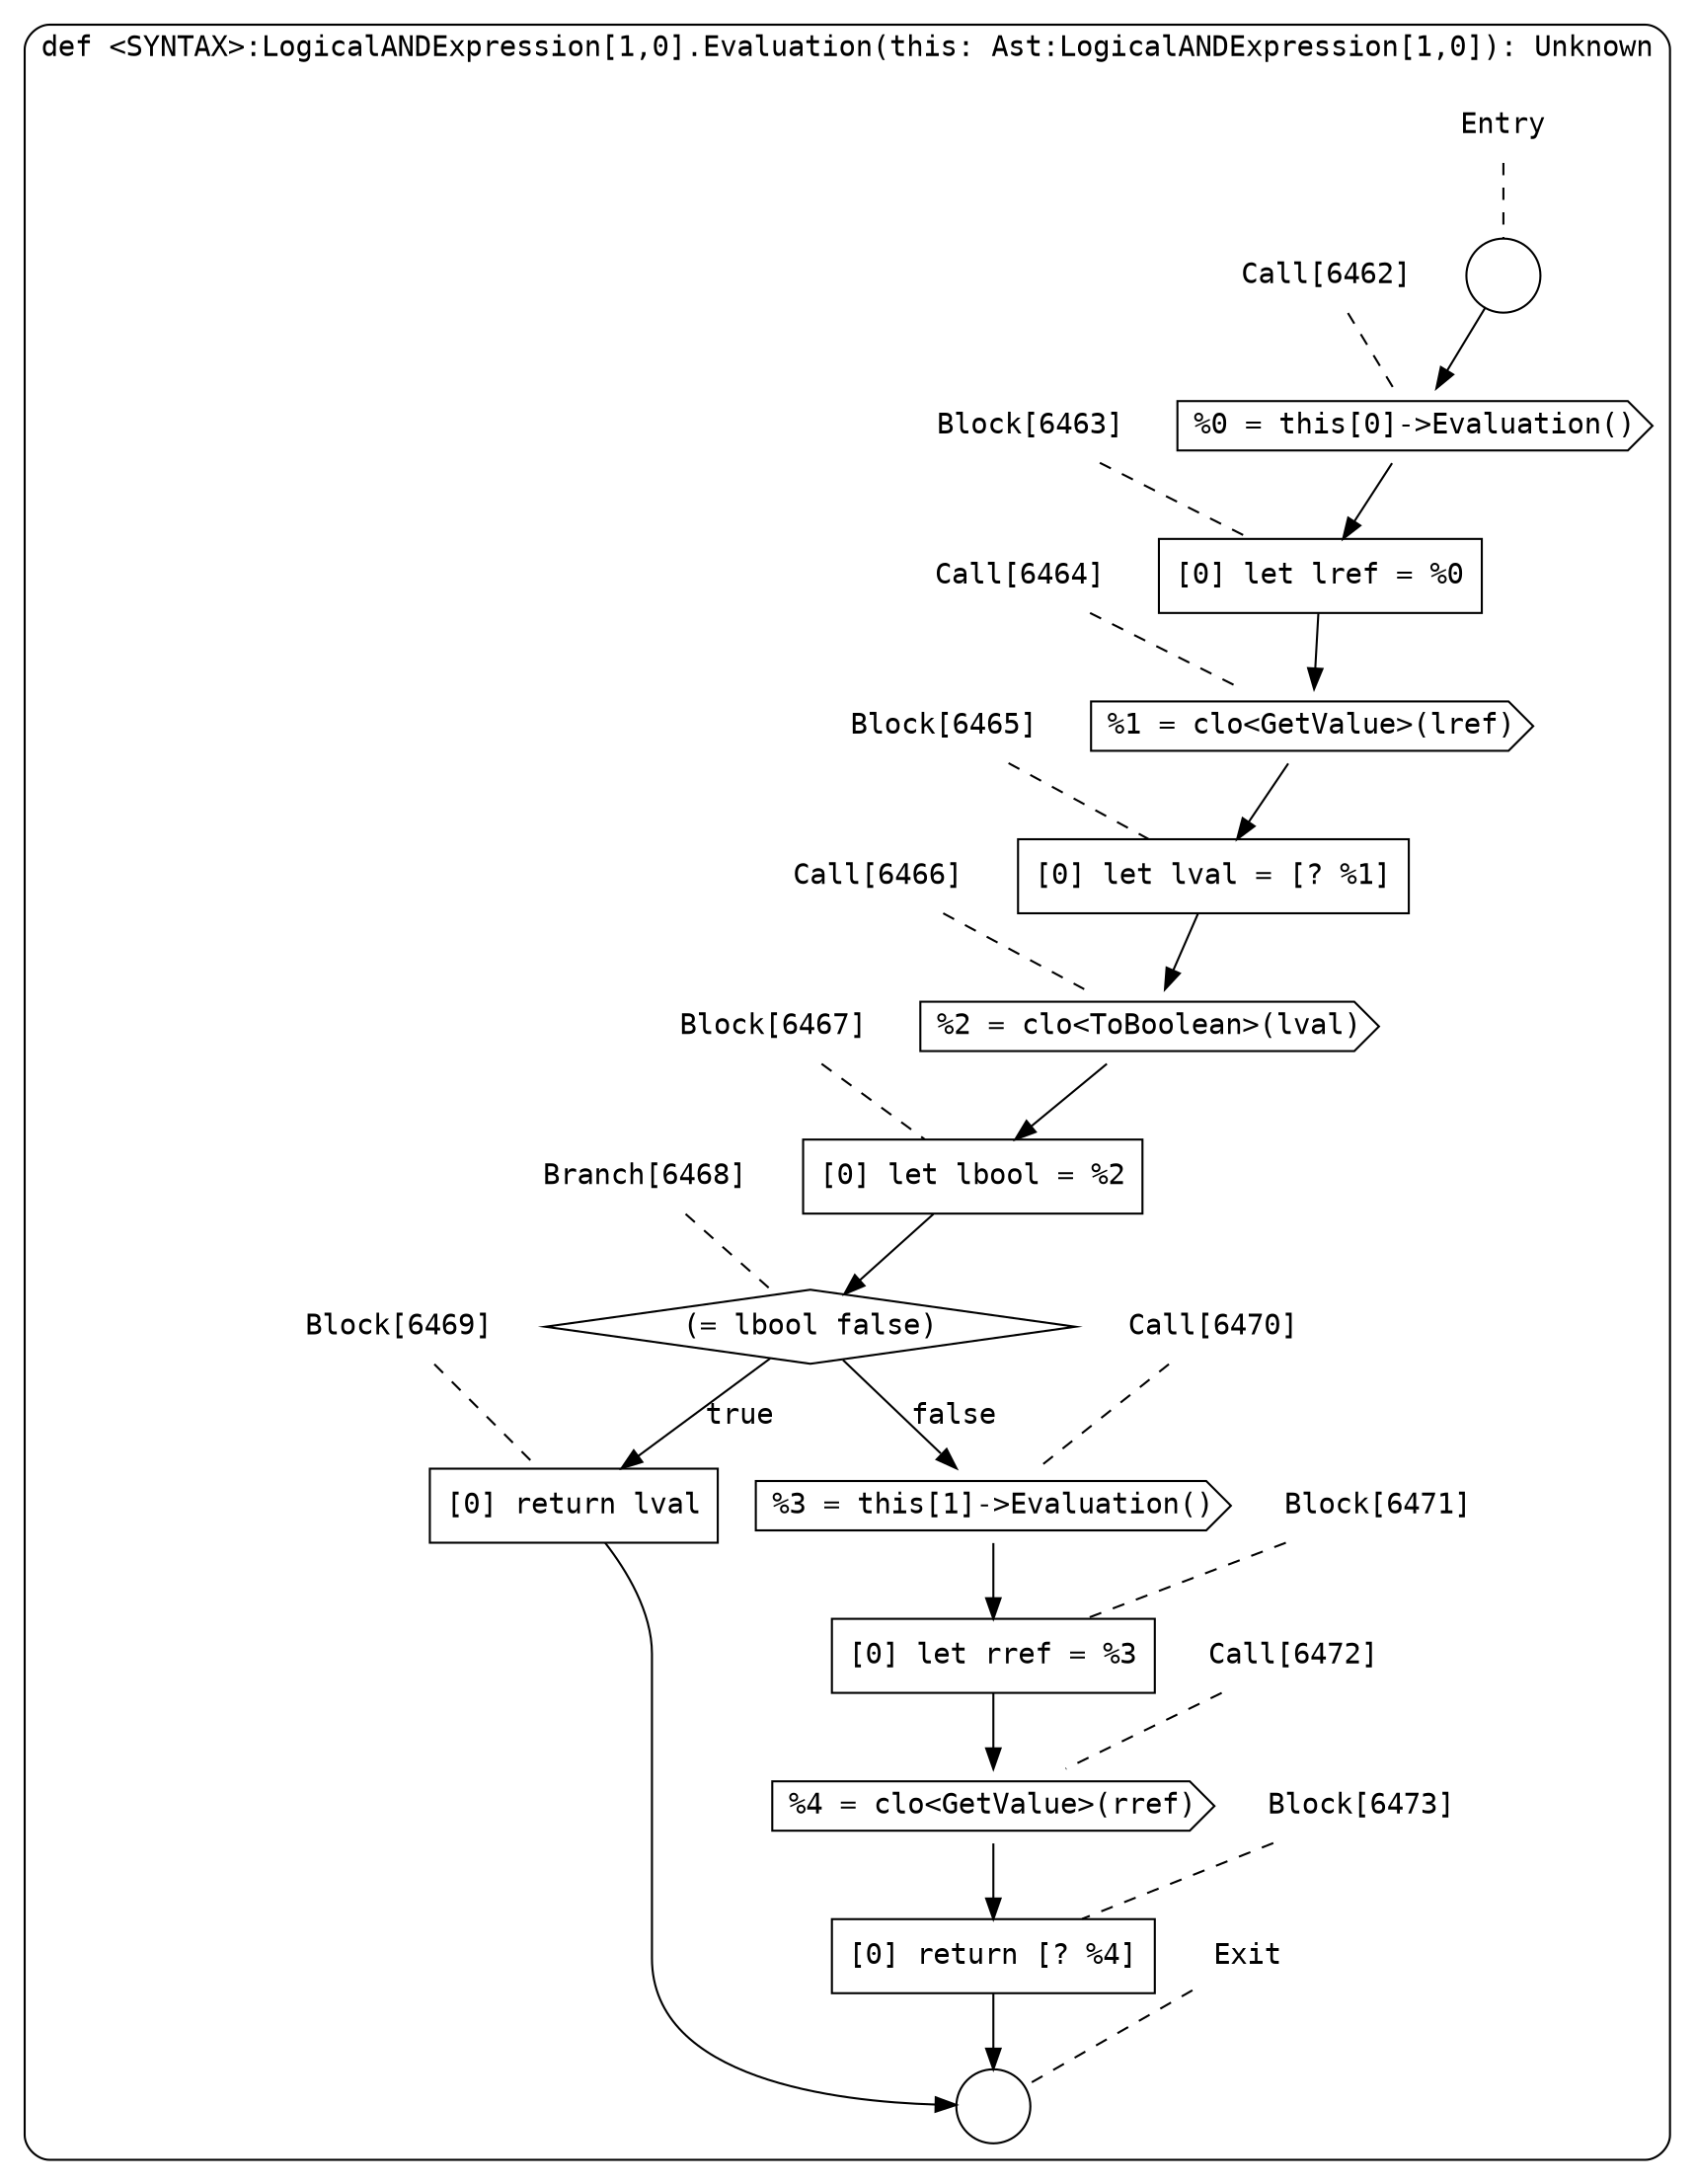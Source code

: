 digraph {
  graph [fontname = "Consolas"]
  node [fontname = "Consolas"]
  edge [fontname = "Consolas"]
  subgraph cluster1334 {
    label = "def <SYNTAX>:LogicalANDExpression[1,0].Evaluation(this: Ast:LogicalANDExpression[1,0]): Unknown"
    style = rounded
    cluster1334_entry_name [shape=none, label=<<font color="black">Entry</font>>]
    cluster1334_entry_name -> cluster1334_entry [arrowhead=none, color="black", style=dashed]
    cluster1334_entry [shape=circle label=" " color="black" fillcolor="white" style=filled]
    cluster1334_entry -> node6462 [color="black"]
    cluster1334_exit_name [shape=none, label=<<font color="black">Exit</font>>]
    cluster1334_exit_name -> cluster1334_exit [arrowhead=none, color="black", style=dashed]
    cluster1334_exit [shape=circle label=" " color="black" fillcolor="white" style=filled]
    node6462_name [shape=none, label=<<font color="black">Call[6462]</font>>]
    node6462_name -> node6462 [arrowhead=none, color="black", style=dashed]
    node6462 [shape=cds, label=<<font color="black">%0 = this[0]-&gt;Evaluation()</font>> color="black" fillcolor="white", style=filled]
    node6462 -> node6463 [color="black"]
    node6463_name [shape=none, label=<<font color="black">Block[6463]</font>>]
    node6463_name -> node6463 [arrowhead=none, color="black", style=dashed]
    node6463 [shape=box, label=<<font color="black">[0] let lref = %0<BR ALIGN="LEFT"/></font>> color="black" fillcolor="white", style=filled]
    node6463 -> node6464 [color="black"]
    node6464_name [shape=none, label=<<font color="black">Call[6464]</font>>]
    node6464_name -> node6464 [arrowhead=none, color="black", style=dashed]
    node6464 [shape=cds, label=<<font color="black">%1 = clo&lt;GetValue&gt;(lref)</font>> color="black" fillcolor="white", style=filled]
    node6464 -> node6465 [color="black"]
    node6465_name [shape=none, label=<<font color="black">Block[6465]</font>>]
    node6465_name -> node6465 [arrowhead=none, color="black", style=dashed]
    node6465 [shape=box, label=<<font color="black">[0] let lval = [? %1]<BR ALIGN="LEFT"/></font>> color="black" fillcolor="white", style=filled]
    node6465 -> node6466 [color="black"]
    node6466_name [shape=none, label=<<font color="black">Call[6466]</font>>]
    node6466_name -> node6466 [arrowhead=none, color="black", style=dashed]
    node6466 [shape=cds, label=<<font color="black">%2 = clo&lt;ToBoolean&gt;(lval)</font>> color="black" fillcolor="white", style=filled]
    node6466 -> node6467 [color="black"]
    node6467_name [shape=none, label=<<font color="black">Block[6467]</font>>]
    node6467_name -> node6467 [arrowhead=none, color="black", style=dashed]
    node6467 [shape=box, label=<<font color="black">[0] let lbool = %2<BR ALIGN="LEFT"/></font>> color="black" fillcolor="white", style=filled]
    node6467 -> node6468 [color="black"]
    node6468_name [shape=none, label=<<font color="black">Branch[6468]</font>>]
    node6468_name -> node6468 [arrowhead=none, color="black", style=dashed]
    node6468 [shape=diamond, label=<<font color="black">(= lbool false)</font>> color="black" fillcolor="white", style=filled]
    node6468 -> node6469 [label=<<font color="black">true</font>> color="black"]
    node6468 -> node6470 [label=<<font color="black">false</font>> color="black"]
    node6469_name [shape=none, label=<<font color="black">Block[6469]</font>>]
    node6469_name -> node6469 [arrowhead=none, color="black", style=dashed]
    node6469 [shape=box, label=<<font color="black">[0] return lval<BR ALIGN="LEFT"/></font>> color="black" fillcolor="white", style=filled]
    node6469 -> cluster1334_exit [color="black"]
    node6470_name [shape=none, label=<<font color="black">Call[6470]</font>>]
    node6470_name -> node6470 [arrowhead=none, color="black", style=dashed]
    node6470 [shape=cds, label=<<font color="black">%3 = this[1]-&gt;Evaluation()</font>> color="black" fillcolor="white", style=filled]
    node6470 -> node6471 [color="black"]
    node6471_name [shape=none, label=<<font color="black">Block[6471]</font>>]
    node6471_name -> node6471 [arrowhead=none, color="black", style=dashed]
    node6471 [shape=box, label=<<font color="black">[0] let rref = %3<BR ALIGN="LEFT"/></font>> color="black" fillcolor="white", style=filled]
    node6471 -> node6472 [color="black"]
    node6472_name [shape=none, label=<<font color="black">Call[6472]</font>>]
    node6472_name -> node6472 [arrowhead=none, color="black", style=dashed]
    node6472 [shape=cds, label=<<font color="black">%4 = clo&lt;GetValue&gt;(rref)</font>> color="black" fillcolor="white", style=filled]
    node6472 -> node6473 [color="black"]
    node6473_name [shape=none, label=<<font color="black">Block[6473]</font>>]
    node6473_name -> node6473 [arrowhead=none, color="black", style=dashed]
    node6473 [shape=box, label=<<font color="black">[0] return [? %4]<BR ALIGN="LEFT"/></font>> color="black" fillcolor="white", style=filled]
    node6473 -> cluster1334_exit [color="black"]
  }
}
